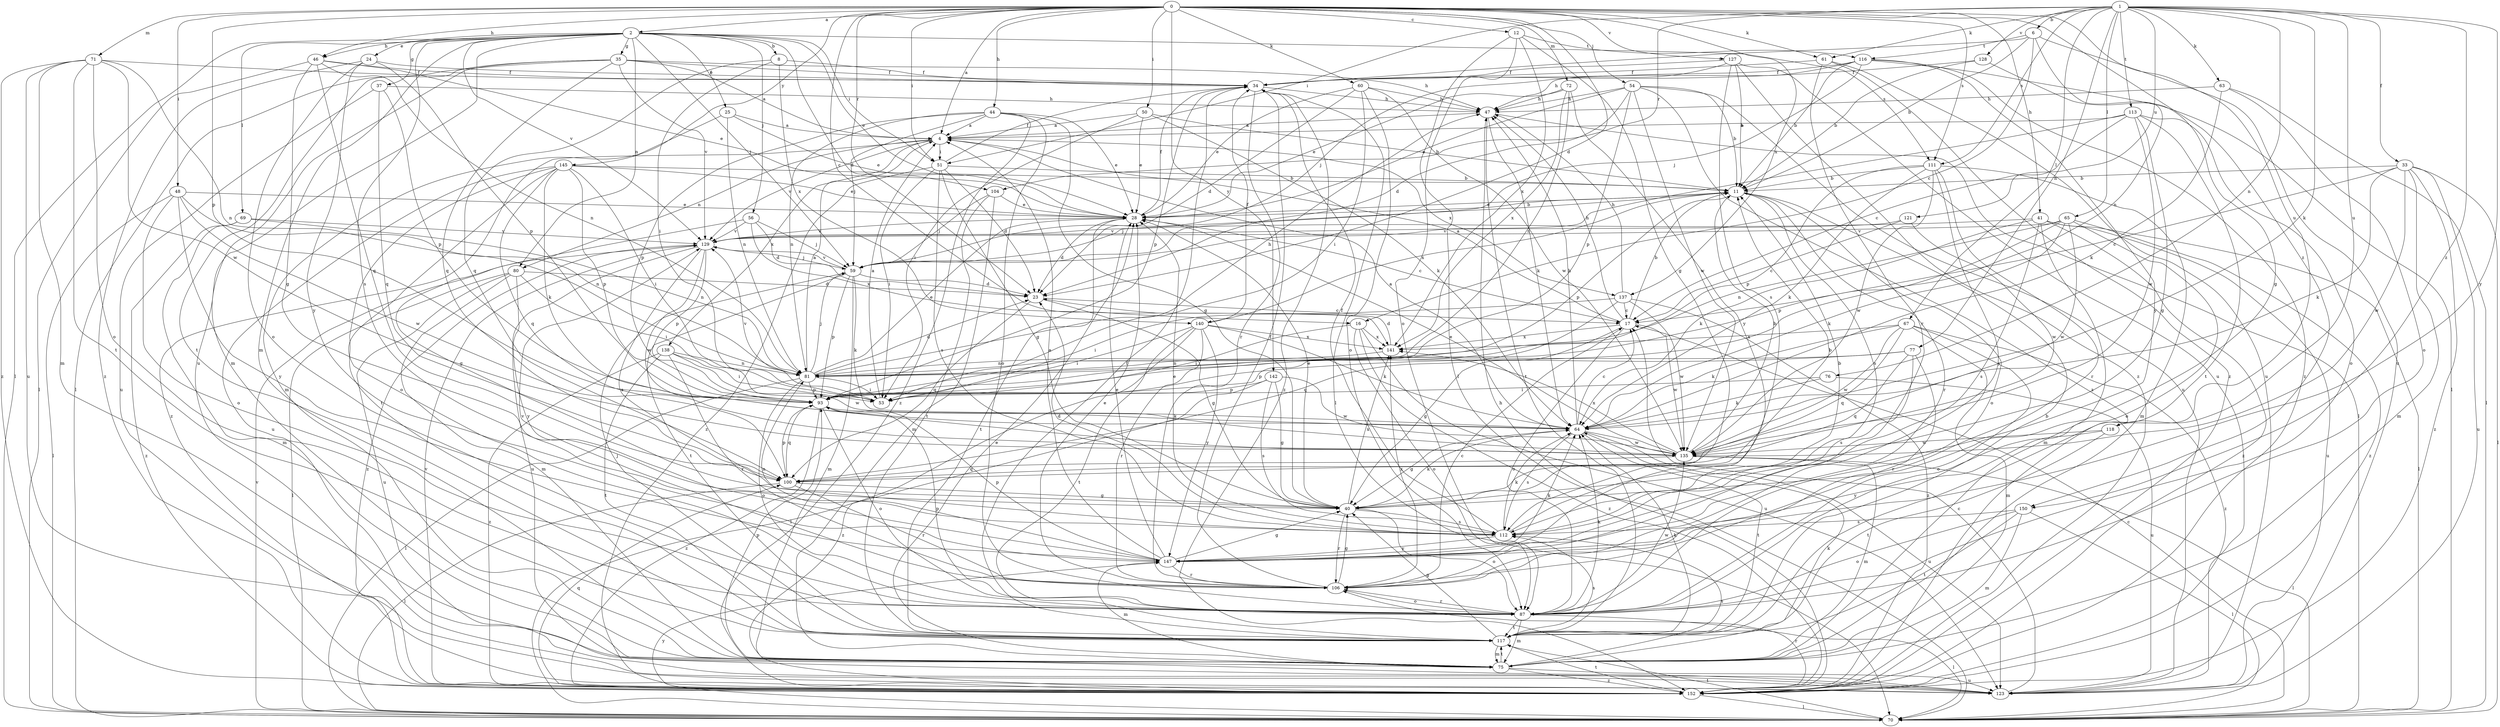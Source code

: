 strict digraph  {
0;
1;
2;
4;
6;
8;
11;
12;
16;
17;
23;
24;
25;
28;
33;
34;
35;
37;
40;
41;
44;
46;
47;
48;
50;
51;
53;
54;
56;
59;
60;
61;
63;
64;
65;
67;
69;
70;
71;
72;
75;
76;
77;
80;
81;
87;
93;
100;
104;
106;
111;
112;
113;
116;
117;
118;
121;
123;
127;
128;
129;
135;
137;
138;
140;
141;
142;
145;
147;
150;
152;
0 -> 2  [label=a];
0 -> 4  [label=a];
0 -> 12  [label=c];
0 -> 16  [label=c];
0 -> 23  [label=d];
0 -> 41  [label=h];
0 -> 44  [label=h];
0 -> 46  [label=h];
0 -> 48  [label=i];
0 -> 50  [label=i];
0 -> 51  [label=i];
0 -> 54  [label=j];
0 -> 60  [label=k];
0 -> 61  [label=k];
0 -> 71  [label=m];
0 -> 72  [label=m];
0 -> 93  [label=p];
0 -> 104  [label=r];
0 -> 111  [label=s];
0 -> 118  [label=u];
0 -> 127  [label=v];
0 -> 137  [label=x];
0 -> 142  [label=y];
0 -> 145  [label=y];
0 -> 150  [label=z];
1 -> 6  [label=b];
1 -> 33  [label=f];
1 -> 51  [label=i];
1 -> 61  [label=k];
1 -> 63  [label=k];
1 -> 64  [label=k];
1 -> 65  [label=l];
1 -> 67  [label=l];
1 -> 76  [label=n];
1 -> 77  [label=n];
1 -> 104  [label=r];
1 -> 111  [label=s];
1 -> 113  [label=t];
1 -> 118  [label=u];
1 -> 121  [label=u];
1 -> 128  [label=v];
1 -> 147  [label=y];
1 -> 150  [label=z];
2 -> 8  [label=b];
2 -> 23  [label=d];
2 -> 24  [label=e];
2 -> 25  [label=e];
2 -> 28  [label=e];
2 -> 35  [label=g];
2 -> 37  [label=g];
2 -> 46  [label=h];
2 -> 51  [label=i];
2 -> 56  [label=j];
2 -> 59  [label=j];
2 -> 69  [label=l];
2 -> 70  [label=l];
2 -> 75  [label=m];
2 -> 80  [label=n];
2 -> 111  [label=s];
2 -> 112  [label=s];
2 -> 123  [label=u];
2 -> 129  [label=v];
4 -> 51  [label=i];
4 -> 80  [label=n];
4 -> 129  [label=v];
4 -> 137  [label=x];
4 -> 138  [label=x];
4 -> 152  [label=z];
6 -> 11  [label=b];
6 -> 16  [label=c];
6 -> 34  [label=f];
6 -> 81  [label=n];
6 -> 116  [label=t];
6 -> 123  [label=u];
8 -> 34  [label=f];
8 -> 53  [label=i];
8 -> 100  [label=q];
8 -> 140  [label=x];
11 -> 28  [label=e];
11 -> 59  [label=j];
11 -> 87  [label=o];
11 -> 93  [label=p];
11 -> 106  [label=r];
11 -> 112  [label=s];
11 -> 140  [label=x];
12 -> 40  [label=g];
12 -> 70  [label=l];
12 -> 87  [label=o];
12 -> 116  [label=t];
12 -> 141  [label=x];
16 -> 53  [label=i];
16 -> 87  [label=o];
16 -> 123  [label=u];
16 -> 141  [label=x];
16 -> 152  [label=z];
17 -> 4  [label=a];
17 -> 11  [label=b];
17 -> 40  [label=g];
17 -> 47  [label=h];
17 -> 87  [label=o];
17 -> 135  [label=w];
17 -> 141  [label=x];
23 -> 17  [label=c];
23 -> 40  [label=g];
23 -> 100  [label=q];
24 -> 34  [label=f];
24 -> 87  [label=o];
24 -> 93  [label=p];
24 -> 147  [label=y];
24 -> 152  [label=z];
25 -> 4  [label=a];
25 -> 28  [label=e];
25 -> 75  [label=m];
25 -> 81  [label=n];
28 -> 11  [label=b];
28 -> 17  [label=c];
28 -> 23  [label=d];
28 -> 34  [label=f];
28 -> 117  [label=t];
28 -> 129  [label=v];
33 -> 11  [label=b];
33 -> 17  [label=c];
33 -> 64  [label=k];
33 -> 70  [label=l];
33 -> 75  [label=m];
33 -> 123  [label=u];
33 -> 135  [label=w];
33 -> 152  [label=z];
34 -> 47  [label=h];
34 -> 70  [label=l];
34 -> 93  [label=p];
34 -> 106  [label=r];
34 -> 152  [label=z];
35 -> 4  [label=a];
35 -> 34  [label=f];
35 -> 47  [label=h];
35 -> 70  [label=l];
35 -> 75  [label=m];
35 -> 100  [label=q];
35 -> 117  [label=t];
35 -> 129  [label=v];
37 -> 47  [label=h];
37 -> 93  [label=p];
37 -> 100  [label=q];
37 -> 123  [label=u];
40 -> 11  [label=b];
40 -> 28  [label=e];
40 -> 64  [label=k];
40 -> 87  [label=o];
40 -> 106  [label=r];
40 -> 112  [label=s];
40 -> 141  [label=x];
41 -> 64  [label=k];
41 -> 70  [label=l];
41 -> 75  [label=m];
41 -> 112  [label=s];
41 -> 123  [label=u];
41 -> 129  [label=v];
41 -> 152  [label=z];
44 -> 4  [label=a];
44 -> 28  [label=e];
44 -> 40  [label=g];
44 -> 59  [label=j];
44 -> 81  [label=n];
44 -> 87  [label=o];
44 -> 93  [label=p];
44 -> 152  [label=z];
46 -> 28  [label=e];
46 -> 34  [label=f];
46 -> 40  [label=g];
46 -> 70  [label=l];
46 -> 81  [label=n];
46 -> 100  [label=q];
47 -> 4  [label=a];
47 -> 64  [label=k];
47 -> 70  [label=l];
47 -> 117  [label=t];
48 -> 28  [label=e];
48 -> 70  [label=l];
48 -> 81  [label=n];
48 -> 87  [label=o];
48 -> 135  [label=w];
48 -> 147  [label=y];
50 -> 4  [label=a];
50 -> 11  [label=b];
50 -> 28  [label=e];
50 -> 53  [label=i];
50 -> 64  [label=k];
51 -> 11  [label=b];
51 -> 23  [label=d];
51 -> 34  [label=f];
51 -> 40  [label=g];
51 -> 53  [label=i];
51 -> 112  [label=s];
51 -> 152  [label=z];
53 -> 4  [label=a];
53 -> 129  [label=v];
54 -> 11  [label=b];
54 -> 23  [label=d];
54 -> 28  [label=e];
54 -> 47  [label=h];
54 -> 93  [label=p];
54 -> 123  [label=u];
54 -> 135  [label=w];
54 -> 152  [label=z];
56 -> 23  [label=d];
56 -> 40  [label=g];
56 -> 59  [label=j];
56 -> 129  [label=v];
56 -> 141  [label=x];
59 -> 23  [label=d];
59 -> 64  [label=k];
59 -> 75  [label=m];
59 -> 93  [label=p];
59 -> 117  [label=t];
59 -> 129  [label=v];
60 -> 23  [label=d];
60 -> 28  [label=e];
60 -> 47  [label=h];
60 -> 53  [label=i];
60 -> 87  [label=o];
60 -> 135  [label=w];
61 -> 34  [label=f];
61 -> 106  [label=r];
61 -> 123  [label=u];
61 -> 152  [label=z];
63 -> 47  [label=h];
63 -> 64  [label=k];
63 -> 70  [label=l];
63 -> 87  [label=o];
64 -> 4  [label=a];
64 -> 17  [label=c];
64 -> 40  [label=g];
64 -> 47  [label=h];
64 -> 112  [label=s];
64 -> 117  [label=t];
64 -> 123  [label=u];
64 -> 135  [label=w];
65 -> 64  [label=k];
65 -> 81  [label=n];
65 -> 87  [label=o];
65 -> 93  [label=p];
65 -> 129  [label=v];
65 -> 135  [label=w];
65 -> 152  [label=z];
67 -> 64  [label=k];
67 -> 75  [label=m];
67 -> 87  [label=o];
67 -> 100  [label=q];
67 -> 135  [label=w];
67 -> 141  [label=x];
67 -> 152  [label=z];
69 -> 75  [label=m];
69 -> 81  [label=n];
69 -> 129  [label=v];
69 -> 152  [label=z];
70 -> 17  [label=c];
70 -> 117  [label=t];
70 -> 129  [label=v];
70 -> 147  [label=y];
71 -> 34  [label=f];
71 -> 75  [label=m];
71 -> 81  [label=n];
71 -> 87  [label=o];
71 -> 117  [label=t];
71 -> 123  [label=u];
71 -> 135  [label=w];
71 -> 152  [label=z];
72 -> 28  [label=e];
72 -> 47  [label=h];
72 -> 81  [label=n];
72 -> 141  [label=x];
72 -> 147  [label=y];
75 -> 28  [label=e];
75 -> 64  [label=k];
75 -> 93  [label=p];
75 -> 112  [label=s];
75 -> 117  [label=t];
75 -> 123  [label=u];
75 -> 152  [label=z];
76 -> 53  [label=i];
76 -> 64  [label=k];
76 -> 123  [label=u];
77 -> 81  [label=n];
77 -> 93  [label=p];
77 -> 100  [label=q];
77 -> 106  [label=r];
77 -> 112  [label=s];
80 -> 23  [label=d];
80 -> 53  [label=i];
80 -> 70  [label=l];
80 -> 75  [label=m];
80 -> 123  [label=u];
80 -> 147  [label=y];
81 -> 4  [label=a];
81 -> 23  [label=d];
81 -> 28  [label=e];
81 -> 47  [label=h];
81 -> 53  [label=i];
81 -> 59  [label=j];
81 -> 70  [label=l];
81 -> 87  [label=o];
81 -> 93  [label=p];
87 -> 64  [label=k];
87 -> 70  [label=l];
87 -> 75  [label=m];
87 -> 93  [label=p];
87 -> 106  [label=r];
87 -> 117  [label=t];
87 -> 135  [label=w];
93 -> 64  [label=k];
93 -> 87  [label=o];
93 -> 100  [label=q];
93 -> 152  [label=z];
100 -> 40  [label=g];
100 -> 70  [label=l];
100 -> 93  [label=p];
100 -> 106  [label=r];
104 -> 28  [label=e];
104 -> 59  [label=j];
104 -> 75  [label=m];
104 -> 117  [label=t];
106 -> 17  [label=c];
106 -> 28  [label=e];
106 -> 34  [label=f];
106 -> 40  [label=g];
106 -> 87  [label=o];
106 -> 129  [label=v];
106 -> 141  [label=x];
111 -> 11  [label=b];
111 -> 64  [label=k];
111 -> 75  [label=m];
111 -> 93  [label=p];
111 -> 106  [label=r];
111 -> 135  [label=w];
111 -> 147  [label=y];
112 -> 11  [label=b];
112 -> 23  [label=d];
112 -> 28  [label=e];
112 -> 34  [label=f];
112 -> 64  [label=k];
112 -> 147  [label=y];
113 -> 4  [label=a];
113 -> 17  [label=c];
113 -> 40  [label=g];
113 -> 59  [label=j];
113 -> 87  [label=o];
113 -> 117  [label=t];
113 -> 135  [label=w];
116 -> 11  [label=b];
116 -> 34  [label=f];
116 -> 47  [label=h];
116 -> 59  [label=j];
116 -> 70  [label=l];
116 -> 147  [label=y];
116 -> 152  [label=z];
117 -> 11  [label=b];
117 -> 34  [label=f];
117 -> 40  [label=g];
117 -> 59  [label=j];
117 -> 64  [label=k];
117 -> 75  [label=m];
117 -> 112  [label=s];
118 -> 117  [label=t];
118 -> 135  [label=w];
118 -> 147  [label=y];
121 -> 17  [label=c];
121 -> 129  [label=v];
121 -> 135  [label=w];
123 -> 17  [label=c];
127 -> 11  [label=b];
127 -> 34  [label=f];
127 -> 59  [label=j];
127 -> 112  [label=s];
127 -> 123  [label=u];
127 -> 152  [label=z];
128 -> 11  [label=b];
128 -> 34  [label=f];
128 -> 40  [label=g];
129 -> 59  [label=j];
129 -> 93  [label=p];
129 -> 112  [label=s];
129 -> 123  [label=u];
129 -> 135  [label=w];
129 -> 152  [label=z];
135 -> 11  [label=b];
135 -> 28  [label=e];
135 -> 70  [label=l];
135 -> 75  [label=m];
135 -> 100  [label=q];
135 -> 141  [label=x];
137 -> 17  [label=c];
137 -> 47  [label=h];
137 -> 53  [label=i];
137 -> 100  [label=q];
137 -> 135  [label=w];
137 -> 152  [label=z];
138 -> 53  [label=i];
138 -> 81  [label=n];
138 -> 106  [label=r];
138 -> 117  [label=t];
138 -> 135  [label=w];
138 -> 152  [label=z];
140 -> 34  [label=f];
140 -> 53  [label=i];
140 -> 64  [label=k];
140 -> 70  [label=l];
140 -> 106  [label=r];
140 -> 117  [label=t];
140 -> 141  [label=x];
140 -> 147  [label=y];
141 -> 23  [label=d];
141 -> 81  [label=n];
142 -> 40  [label=g];
142 -> 93  [label=p];
142 -> 112  [label=s];
142 -> 135  [label=w];
142 -> 152  [label=z];
145 -> 11  [label=b];
145 -> 28  [label=e];
145 -> 53  [label=i];
145 -> 64  [label=k];
145 -> 87  [label=o];
145 -> 93  [label=p];
145 -> 100  [label=q];
145 -> 117  [label=t];
145 -> 123  [label=u];
147 -> 4  [label=a];
147 -> 28  [label=e];
147 -> 40  [label=g];
147 -> 64  [label=k];
147 -> 75  [label=m];
147 -> 81  [label=n];
147 -> 93  [label=p];
147 -> 106  [label=r];
150 -> 70  [label=l];
150 -> 75  [label=m];
150 -> 87  [label=o];
150 -> 112  [label=s];
150 -> 117  [label=t];
152 -> 47  [label=h];
152 -> 70  [label=l];
152 -> 100  [label=q];
152 -> 106  [label=r];
152 -> 117  [label=t];
152 -> 129  [label=v];
}
